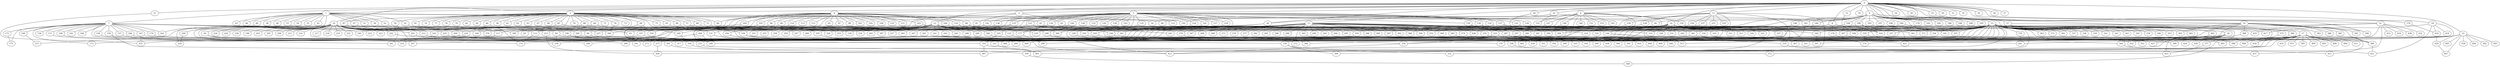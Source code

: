 
graph graphname {
    0 -- 1
0 -- 2
0 -- 3
0 -- 4
0 -- 5
0 -- 6
0 -- 7
0 -- 8
0 -- 9
0 -- 10
0 -- 11
0 -- 12
0 -- 13
0 -- 14
0 -- 15
0 -- 16
0 -- 17
0 -- 18
0 -- 19
0 -- 20
0 -- 21
0 -- 22
0 -- 23
0 -- 24
0 -- 25
0 -- 26
0 -- 27
0 -- 28
0 -- 29
0 -- 30
0 -- 31
0 -- 32
0 -- 33
0 -- 34
0 -- 35
0 -- 36
0 -- 37
0 -- 40
1 -- 38
1 -- 39
1 -- 40
1 -- 41
1 -- 42
1 -- 43
1 -- 44
1 -- 45
1 -- 46
1 -- 47
1 -- 48
1 -- 49
1 -- 50
1 -- 51
1 -- 52
1 -- 53
1 -- 54
1 -- 55
2 -- 56
2 -- 57
2 -- 58
2 -- 59
2 -- 60
2 -- 61
2 -- 62
2 -- 63
2 -- 64
2 -- 65
2 -- 66
2 -- 67
2 -- 68
2 -- 69
2 -- 70
2 -- 71
2 -- 72
2 -- 73
2 -- 74
2 -- 75
2 -- 76
2 -- 77
2 -- 78
2 -- 79
2 -- 80
2 -- 81
2 -- 82
2 -- 83
2 -- 84
2 -- 85
2 -- 86
2 -- 87
2 -- 88
2 -- 89
2 -- 240
3 -- 90
3 -- 91
3 -- 92
4 -- 93
4 -- 94
4 -- 95
4 -- 96
4 -- 97
4 -- 98
4 -- 99
4 -- 100
4 -- 101
4 -- 102
4 -- 103
4 -- 104
4 -- 105
4 -- 106
4 -- 107
4 -- 108
4 -- 109
4 -- 110
4 -- 111
4 -- 112
4 -- 113
4 -- 114
4 -- 115
4 -- 116
4 -- 117
4 -- 66
4 -- 192
5 -- 128
5 -- 130
5 -- 131
5 -- 132
5 -- 133
5 -- 134
5 -- 129
5 -- 136
5 -- 137
5 -- 138
5 -- 139
5 -- 140
5 -- 141
5 -- 142
5 -- 143
5 -- 135
5 -- 118
5 -- 119
5 -- 120
5 -- 121
5 -- 122
5 -- 123
5 -- 124
5 -- 125
5 -- 126
5 -- 127
5 -- 45
5 -- 236
6 -- 144
6 -- 145
6 -- 146
6 -- 147
6 -- 148
6 -- 149
6 -- 150
6 -- 151
6 -- 152
6 -- 153
6 -- 154
6 -- 155
6 -- 60
6 -- 28
7 -- 160
7 -- 162
7 -- 163
7 -- 164
7 -- 165
7 -- 166
7 -- 161
7 -- 168
7 -- 169
7 -- 170
7 -- 167
7 -- 172
7 -- 173
7 -- 174
7 -- 175
7 -- 171
7 -- 156
7 -- 157
7 -- 158
7 -- 159
7 -- 253
7 -- 389
8 -- 176
8 -- 177
8 -- 398
9 -- 178
9 -- 179
9 -- 180
9 -- 181
9 -- 182
9 -- 183
9 -- 184
9 -- 185
9 -- 186
9 -- 187
9 -- 188
9 -- 189
9 -- 190
9 -- 191
9 -- 192
9 -- 193
9 -- 194
9 -- 195
9 -- 196
9 -- 197
9 -- 198
10 -- 199
10 -- 200
10 -- 201
10 -- 202
10 -- 203
10 -- 204
10 -- 205
10 -- 206
10 -- 207
10 -- 208
10 -- 209
10 -- 210
10 -- 211
10 -- 212
10 -- 213
10 -- 214
10 -- 215
10 -- 216
10 -- 217
10 -- 218
10 -- 219
10 -- 220
10 -- 221
10 -- 222
10 -- 223
10 -- 224
10 -- 225
10 -- 226
10 -- 227
10 -- 228
10 -- 229
11 -- 230
11 -- 231
11 -- 232
11 -- 233
11 -- 234
11 -- 235
11 -- 236
11 -- 237
11 -- 238
11 -- 239
12 -- 256
12 -- 258
12 -- 259
12 -- 260
12 -- 261
12 -- 262
12 -- 257
12 -- 264
12 -- 265
12 -- 266
12 -- 267
12 -- 263
12 -- 240
12 -- 241
12 -- 242
12 -- 243
12 -- 244
12 -- 245
12 -- 246
12 -- 247
12 -- 248
12 -- 249
12 -- 250
12 -- 251
12 -- 252
12 -- 253
12 -- 254
12 -- 255
12 -- 436
13 -- 268
13 -- 269
13 -- 270
13 -- 271
13 -- 272
13 -- 273
13 -- 274
13 -- 275
13 -- 276
13 -- 277
13 -- 278
13 -- 279
13 -- 280
13 -- 281
13 -- 282
13 -- 283
13 -- 284
13 -- 285
13 -- 286
13 -- 287
13 -- 288
13 -- 289
13 -- 290
13 -- 291
13 -- 292
13 -- 293
13 -- 294
13 -- 295
13 -- 296
13 -- 297
13 -- 298
13 -- 299
13 -- 300
13 -- 301
13 -- 302
13 -- 303
13 -- 304
13 -- 305
13 -- 306
13 -- 307
13 -- 358
14 -- 308
14 -- 309
14 -- 310
14 -- 311
14 -- 312
14 -- 313
14 -- 314
14 -- 315
14 -- 316
14 -- 317
14 -- 318
14 -- 319
14 -- 320
14 -- 321
14 -- 322
14 -- 323
14 -- 324
14 -- 325
14 -- 326
14 -- 327
14 -- 328
14 -- 329
14 -- 330
14 -- 331
14 -- 332
14 -- 333
14 -- 334
14 -- 335
14 -- 336
15 -- 337
15 -- 338
15 -- 339
15 -- 340
15 -- 341
15 -- 342
15 -- 343
15 -- 344
15 -- 345
15 -- 346
15 -- 347
15 -- 348
15 -- 349
15 -- 350
15 -- 351
15 -- 352
15 -- 353
15 -- 354
15 -- 355
15 -- 356
15 -- 357
15 -- 358
15 -- 359
15 -- 360
15 -- 361
15 -- 362
15 -- 363
15 -- 364
15 -- 365
15 -- 366
15 -- 367
15 -- 368
15 -- 369
15 -- 370
15 -- 371
15 -- 372
15 -- 373
15 -- 374
15 -- 375
15 -- 376
15 -- 377
15 -- 378
15 -- 379
15 -- 380
15 -- 381
15 -- 382
15 -- 252
16 -- 384
16 -- 386
16 -- 387
16 -- 388
16 -- 389
16 -- 390
16 -- 385
16 -- 392
16 -- 393
16 -- 394
16 -- 391
16 -- 383
17 -- 395
17 -- 396
17 -- 397
17 -- 398
17 -- 399
17 -- 400
17 -- 401
17 -- 402
17 -- 403
17 -- 404
17 -- 405
17 -- 406
17 -- 407
17 -- 408
17 -- 409
17 -- 410
17 -- 411
17 -- 412
17 -- 413
17 -- 414
17 -- 415
17 -- 416
18 -- 417
18 -- 418
18 -- 419
18 -- 420
18 -- 421
20 -- 422
20 -- 423
20 -- 424
20 -- 425
20 -- 426
20 -- 427
20 -- 428
20 -- 429
20 -- 430
20 -- 352
20 -- 174
21 -- 431
22 -- 432
22 -- 433
22 -- 434
22 -- 435
22 -- 436
22 -- 437
22 -- 438
22 -- 321
23 -- 448
23 -- 449
23 -- 439
23 -- 440
23 -- 441
23 -- 442
23 -- 443
23 -- 444
23 -- 445
23 -- 446
23 -- 447
25 -- 390
27 -- 278
27 -- 384
28 -- 301
28 -- 227
29 -- 332
33 -- 324
35 -- 152
35 -- 181
35 -- 54
39 -- 106
40 -- 144
41 -- 387
44 -- 429
44 -- 396
44 -- 291
45 -- 381
47 -- 376
48 -- 162
51 -- 84
52 -- 90
53 -- 112
57 -- 234
59 -- 207
64 -- 83
64 -- 112
64 -- 335
64 -- 326
65 -- 247
69 -- 254
69 -- 348
69 -- 107
70 -- 93
72 -- 301
75 -- 104
76 -- 349
80 -- 164
80 -- 174
81 -- 117
84 -- 378
84 -- 155
85 -- 229
85 -- 349
86 -- 236
86 -- 318
87 -- 261
87 -- 376
88 -- 131
88 -- 389
89 -- 130
90 -- 208
90 -- 394
92 -- 347
94 -- 448
96 -- 289
98 -- 366
98 -- 187
98 -- 246
100 -- 177
103 -- 364
103 -- 233
104 -- 150
104 -- 330
104 -- 321
105 -- 208
106 -- 275
106 -- 350
107 -- 444
107 -- 216
109 -- 348
109 -- 165
112 -- 174
114 -- 449
116 -- 132
116 -- 329
117 -- 173
118 -- 397
119 -- 340
120 -- 177
121 -- 245
121 -- 193
122 -- 144
122 -- 393
124 -- 364
125 -- 164
125 -- 247
126 -- 417
131 -- 312
131 -- 348
132 -- 412
134 -- 359
134 -- 308
135 -- 210
136 -- 206
137 -- 435
137 -- 316
139 -- 299
139 -- 314
139 -- 325
140 -- 298
141 -- 412
141 -- 149
142 -- 213
142 -- 163
144 -- 319
144 -- 367
147 -- 210
148 -- 155
148 -- 280
149 -- 272
150 -- 232
150 -- 309
154 -- 357
157 -- 233
158 -- 289
159 -- 333
159 -- 407
160 -- 378
166 -- 369
167 -- 431
167 -- 425
169 -- 215
170 -- 402
171 -- 261
172 -- 175
176 -- 374
177 -- 298
178 -- 419
180 -- 292
181 -- 330
183 -- 425
184 -- 324
184 -- 355
190 -- 246
190 -- 191
190 -- 324
190 -- 315
193 -- 207
194 -- 354
194 -- 253
196 -- 314
200 -- 351
200 -- 428
201 -- 317
202 -- 273
204 -- 220
206 -- 318
212 -- 379
212 -- 305
213 -- 426
225 -- 336
230 -- 361
230 -- 243
233 -- 423
236 -- 441
237 -- 371
237 -- 299
238 -- 281
239 -- 250
240 -- 318
245 -- 333
246 -- 323
246 -- 391
250 -- 360
256 -- 448
256 -- 284
264 -- 275
264 -- 348
266 -- 410
270 -- 422
274 -- 344
275 -- 426
279 -- 369
283 -- 315
287 -- 427
287 -- 446
297 -- 384
303 -- 446
305 -- 401
312 -- 401
318 -- 356
319 -- 413
325 -- 379
325 -- 360
329 -- 404
332 -- 360
333 -- 437
333 -- 407
335 -- 449
336 -- 372
340 -- 397
344 -- 421
347 -- 422
356 -- 368
359 -- 405
359 -- 374
365 -- 422
370 -- 441
375 -- 408
377 -- 423
379 -- 412
380 -- 416
381 -- 431
381 -- 399
384 -- 421
388 -- 427
419 -- 420
420 -- 447

}
